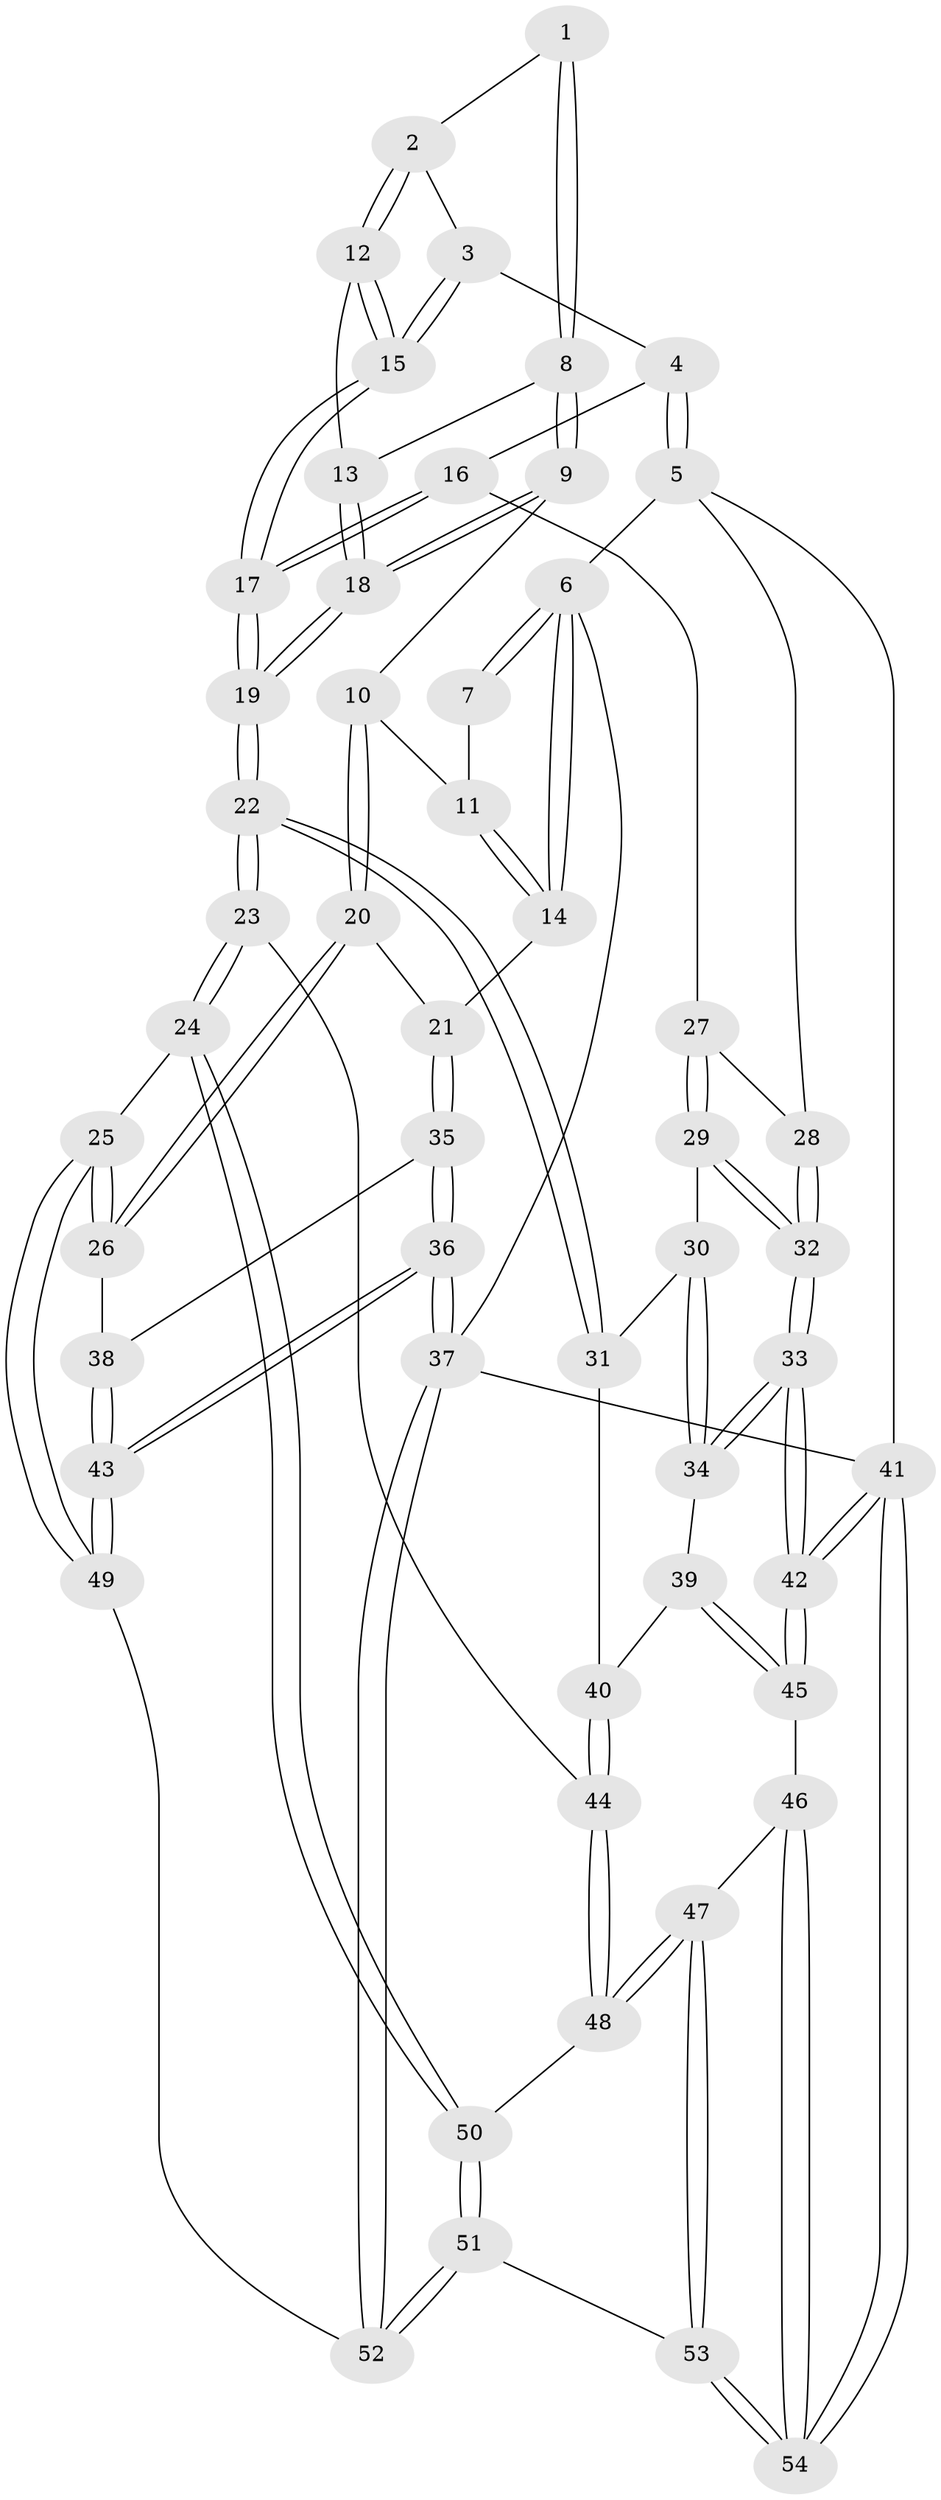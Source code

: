 // coarse degree distribution, {3: 0.2, 5: 0.3333333333333333, 4: 0.3333333333333333, 6: 0.13333333333333333}
// Generated by graph-tools (version 1.1) at 2025/52/02/27/25 19:52:40]
// undirected, 54 vertices, 132 edges
graph export_dot {
graph [start="1"]
  node [color=gray90,style=filled];
  1 [pos="+0.3718981471046696+0"];
  2 [pos="+0.4299163829746491+0"];
  3 [pos="+0.6686437252065595+0"];
  4 [pos="+0.7467933861555305+0"];
  5 [pos="+1+0"];
  6 [pos="+0+0"];
  7 [pos="+0+0"];
  8 [pos="+0.33446547614116146+0"];
  9 [pos="+0.21892881973364967+0.2238648260099553"];
  10 [pos="+0.18591315178689055+0.22315887267010115"];
  11 [pos="+0.09237496847311749+0.062351606740457595"];
  12 [pos="+0.46600619180953623+0.15344356661677389"];
  13 [pos="+0.4326319603391583+0.15492262168727367"];
  14 [pos="+0+0.2546281904074339"];
  15 [pos="+0.5355042908843012+0.17606514271187734"];
  16 [pos="+0.778399899500798+0.2529315600835401"];
  17 [pos="+0.5716189092765056+0.34183573887920765"];
  18 [pos="+0.2947657391538354+0.28535317937703125"];
  19 [pos="+0.4522254939607522+0.49810241008661377"];
  20 [pos="+0.054239321094344824+0.28864463616477115"];
  21 [pos="+0+0.35527085476471215"];
  22 [pos="+0.45191273091152084+0.5072950739763527"];
  23 [pos="+0.40962774577556954+0.5740010477004566"];
  24 [pos="+0.3826512226053645+0.6090054048652216"];
  25 [pos="+0.3021206645401577+0.6212774351551252"];
  26 [pos="+0.27594504203462406+0.6148509022655799"];
  27 [pos="+0.7807025239495261+0.254348903044198"];
  28 [pos="+1+0.18181751242156138"];
  29 [pos="+0.8712814631019768+0.43389525581564875"];
  30 [pos="+0.719182173113496+0.5355053125407796"];
  31 [pos="+0.6508915115643651+0.5590029073488878"];
  32 [pos="+1+0.5587131827671363"];
  33 [pos="+1+0.6530380829752533"];
  34 [pos="+0.9803114177556574+0.665897771368744"];
  35 [pos="+0+0.41395070088793556"];
  36 [pos="+0+1"];
  37 [pos="+0+1"];
  38 [pos="+0.16691740658525622+0.6024391026420997"];
  39 [pos="+0.833706697581237+0.7009823133418632"];
  40 [pos="+0.7534442484806045+0.6895729213625961"];
  41 [pos="+1+1"];
  42 [pos="+1+1"];
  43 [pos="+0+0.9944106224161808"];
  44 [pos="+0.7049771949716482+0.7805497028320666"];
  45 [pos="+0.7943515560968815+0.8716858444404896"];
  46 [pos="+0.7597047109539378+0.8726907566955265"];
  47 [pos="+0.6978708212823456+0.8485374191594438"];
  48 [pos="+0.6970952921685557+0.8461602637312728"];
  49 [pos="+0.13753829045178567+0.8422935916386477"];
  50 [pos="+0.40496539452133906+0.6940191386730091"];
  51 [pos="+0.4341812529382534+1"];
  52 [pos="+0.3943032808319585+1"];
  53 [pos="+0.44819272838080854+1"];
  54 [pos="+0.7090062942144147+1"];
  1 -- 2;
  1 -- 8;
  1 -- 8;
  2 -- 3;
  2 -- 12;
  2 -- 12;
  3 -- 4;
  3 -- 15;
  3 -- 15;
  4 -- 5;
  4 -- 5;
  4 -- 16;
  5 -- 6;
  5 -- 28;
  5 -- 41;
  6 -- 7;
  6 -- 7;
  6 -- 14;
  6 -- 14;
  6 -- 37;
  7 -- 11;
  8 -- 9;
  8 -- 9;
  8 -- 13;
  9 -- 10;
  9 -- 18;
  9 -- 18;
  10 -- 11;
  10 -- 20;
  10 -- 20;
  11 -- 14;
  11 -- 14;
  12 -- 13;
  12 -- 15;
  12 -- 15;
  13 -- 18;
  13 -- 18;
  14 -- 21;
  15 -- 17;
  15 -- 17;
  16 -- 17;
  16 -- 17;
  16 -- 27;
  17 -- 19;
  17 -- 19;
  18 -- 19;
  18 -- 19;
  19 -- 22;
  19 -- 22;
  20 -- 21;
  20 -- 26;
  20 -- 26;
  21 -- 35;
  21 -- 35;
  22 -- 23;
  22 -- 23;
  22 -- 31;
  22 -- 31;
  23 -- 24;
  23 -- 24;
  23 -- 44;
  24 -- 25;
  24 -- 50;
  24 -- 50;
  25 -- 26;
  25 -- 26;
  25 -- 49;
  25 -- 49;
  26 -- 38;
  27 -- 28;
  27 -- 29;
  27 -- 29;
  28 -- 32;
  28 -- 32;
  29 -- 30;
  29 -- 32;
  29 -- 32;
  30 -- 31;
  30 -- 34;
  30 -- 34;
  31 -- 40;
  32 -- 33;
  32 -- 33;
  33 -- 34;
  33 -- 34;
  33 -- 42;
  33 -- 42;
  34 -- 39;
  35 -- 36;
  35 -- 36;
  35 -- 38;
  36 -- 37;
  36 -- 37;
  36 -- 43;
  36 -- 43;
  37 -- 41;
  37 -- 52;
  37 -- 52;
  38 -- 43;
  38 -- 43;
  39 -- 40;
  39 -- 45;
  39 -- 45;
  40 -- 44;
  40 -- 44;
  41 -- 42;
  41 -- 42;
  41 -- 54;
  41 -- 54;
  42 -- 45;
  42 -- 45;
  43 -- 49;
  43 -- 49;
  44 -- 48;
  44 -- 48;
  45 -- 46;
  46 -- 47;
  46 -- 54;
  46 -- 54;
  47 -- 48;
  47 -- 48;
  47 -- 53;
  47 -- 53;
  48 -- 50;
  49 -- 52;
  50 -- 51;
  50 -- 51;
  51 -- 52;
  51 -- 52;
  51 -- 53;
  53 -- 54;
  53 -- 54;
}
